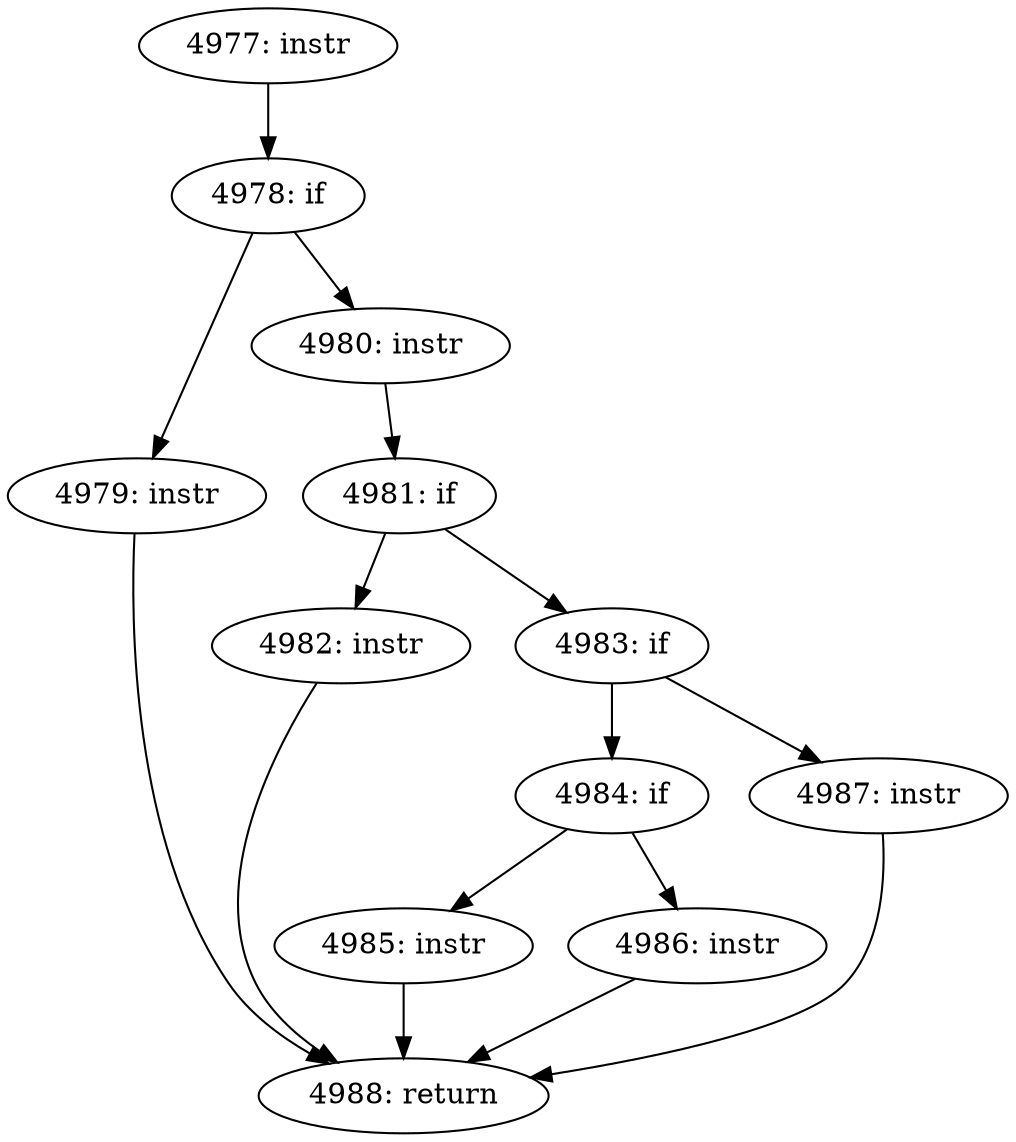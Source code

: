 digraph CFG_tcp_may_update_window {
4977 [label="4977: instr"]
	4977 -> 4978
4978 [label="4978: if"]
	4978 -> 4979
	4978 -> 4980
4979 [label="4979: instr"]
	4979 -> 4988
4980 [label="4980: instr"]
	4980 -> 4981
4981 [label="4981: if"]
	4981 -> 4982
	4981 -> 4983
4982 [label="4982: instr"]
	4982 -> 4988
4983 [label="4983: if"]
	4983 -> 4984
	4983 -> 4987
4984 [label="4984: if"]
	4984 -> 4985
	4984 -> 4986
4985 [label="4985: instr"]
	4985 -> 4988
4986 [label="4986: instr"]
	4986 -> 4988
4987 [label="4987: instr"]
	4987 -> 4988
4988 [label="4988: return"]
	
}
